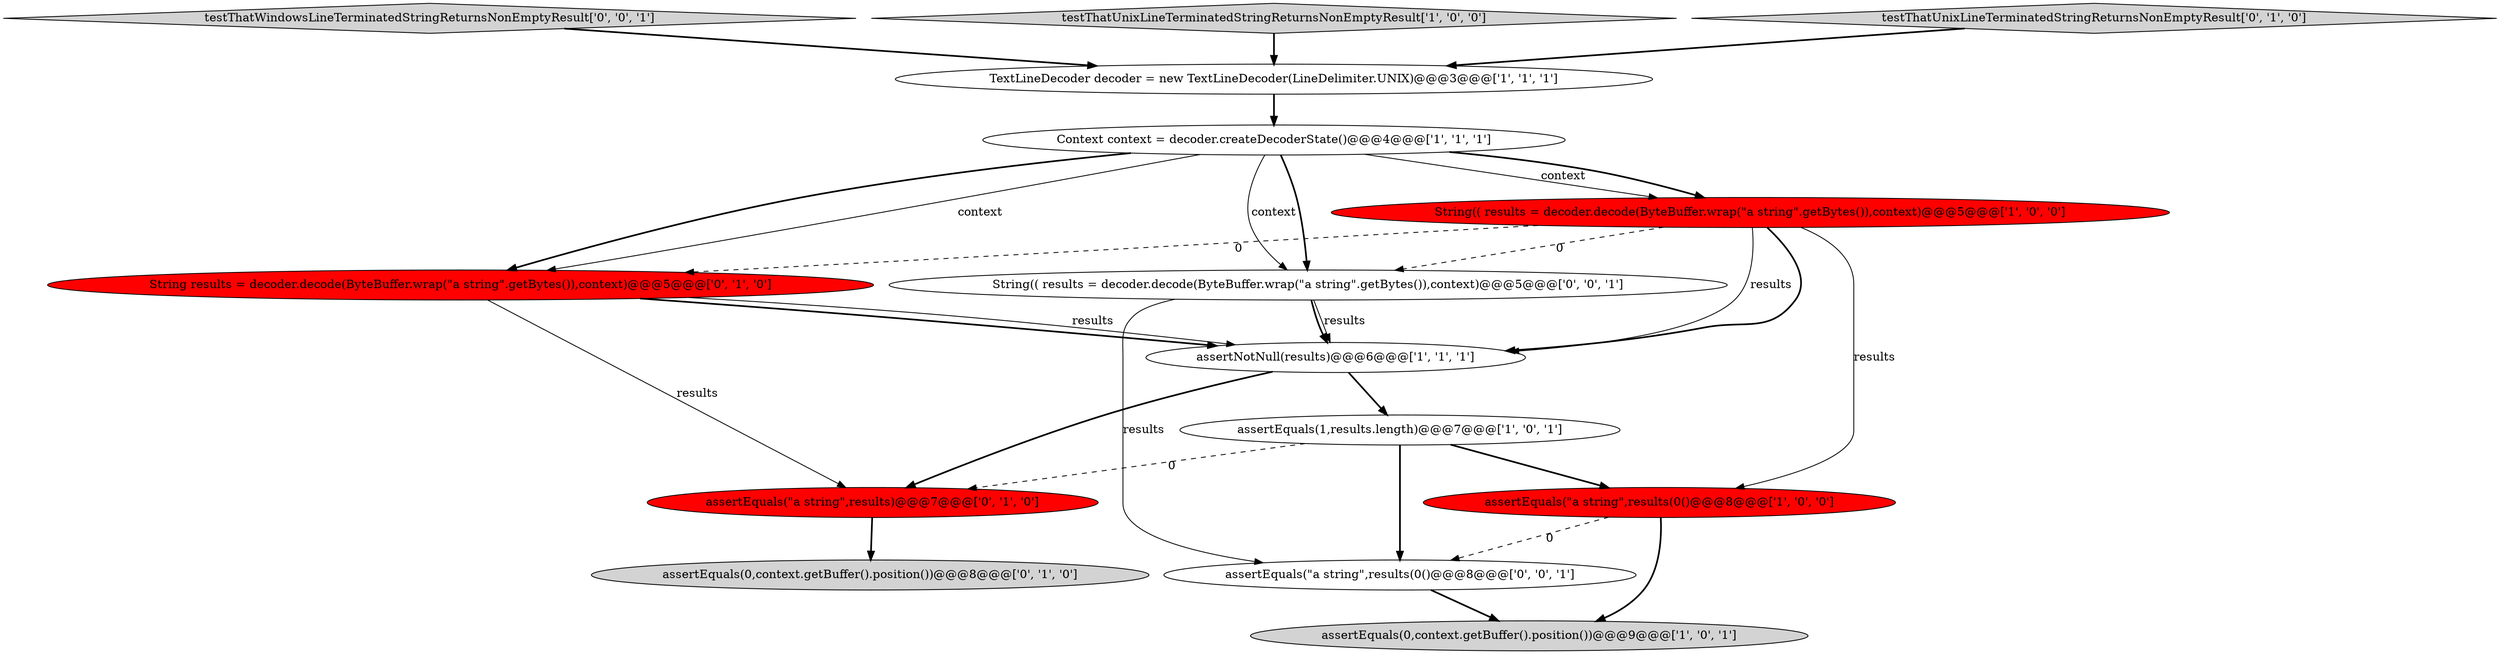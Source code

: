 digraph {
14 [style = filled, label = "testThatWindowsLineTerminatedStringReturnsNonEmptyResult['0', '0', '1']", fillcolor = lightgray, shape = diamond image = "AAA0AAABBB3BBB"];
0 [style = filled, label = "String(( results = decoder.decode(ByteBuffer.wrap(\"a string\".getBytes()),context)@@@5@@@['1', '0', '0']", fillcolor = red, shape = ellipse image = "AAA1AAABBB1BBB"];
11 [style = filled, label = "assertEquals(0,context.getBuffer().position())@@@8@@@['0', '1', '0']", fillcolor = lightgray, shape = ellipse image = "AAA0AAABBB2BBB"];
1 [style = filled, label = "assertEquals(0,context.getBuffer().position())@@@9@@@['1', '0', '1']", fillcolor = lightgray, shape = ellipse image = "AAA0AAABBB1BBB"];
6 [style = filled, label = "assertEquals(1,results.length)@@@7@@@['1', '0', '1']", fillcolor = white, shape = ellipse image = "AAA0AAABBB1BBB"];
2 [style = filled, label = "TextLineDecoder decoder = new TextLineDecoder(LineDelimiter.UNIX)@@@3@@@['1', '1', '1']", fillcolor = white, shape = ellipse image = "AAA0AAABBB1BBB"];
12 [style = filled, label = "String(( results = decoder.decode(ByteBuffer.wrap(\"a string\".getBytes()),context)@@@5@@@['0', '0', '1']", fillcolor = white, shape = ellipse image = "AAA0AAABBB3BBB"];
7 [style = filled, label = "assertEquals(\"a string\",results(0()@@@8@@@['1', '0', '0']", fillcolor = red, shape = ellipse image = "AAA1AAABBB1BBB"];
5 [style = filled, label = "testThatUnixLineTerminatedStringReturnsNonEmptyResult['1', '0', '0']", fillcolor = lightgray, shape = diamond image = "AAA0AAABBB1BBB"];
3 [style = filled, label = "Context context = decoder.createDecoderState()@@@4@@@['1', '1', '1']", fillcolor = white, shape = ellipse image = "AAA0AAABBB1BBB"];
4 [style = filled, label = "assertNotNull(results)@@@6@@@['1', '1', '1']", fillcolor = white, shape = ellipse image = "AAA0AAABBB1BBB"];
13 [style = filled, label = "assertEquals(\"a string\",results(0()@@@8@@@['0', '0', '1']", fillcolor = white, shape = ellipse image = "AAA0AAABBB3BBB"];
8 [style = filled, label = "testThatUnixLineTerminatedStringReturnsNonEmptyResult['0', '1', '0']", fillcolor = lightgray, shape = diamond image = "AAA0AAABBB2BBB"];
10 [style = filled, label = "String results = decoder.decode(ByteBuffer.wrap(\"a string\".getBytes()),context)@@@5@@@['0', '1', '0']", fillcolor = red, shape = ellipse image = "AAA1AAABBB2BBB"];
9 [style = filled, label = "assertEquals(\"a string\",results)@@@7@@@['0', '1', '0']", fillcolor = red, shape = ellipse image = "AAA1AAABBB2BBB"];
3->12 [style = solid, label="context"];
4->9 [style = bold, label=""];
3->0 [style = solid, label="context"];
7->1 [style = bold, label=""];
9->11 [style = bold, label=""];
4->6 [style = bold, label=""];
3->10 [style = solid, label="context"];
2->3 [style = bold, label=""];
6->9 [style = dashed, label="0"];
3->12 [style = bold, label=""];
0->4 [style = solid, label="results"];
0->12 [style = dashed, label="0"];
13->1 [style = bold, label=""];
3->0 [style = bold, label=""];
0->10 [style = dashed, label="0"];
3->10 [style = bold, label=""];
10->9 [style = solid, label="results"];
5->2 [style = bold, label=""];
8->2 [style = bold, label=""];
12->4 [style = bold, label=""];
0->4 [style = bold, label=""];
6->13 [style = bold, label=""];
7->13 [style = dashed, label="0"];
10->4 [style = bold, label=""];
14->2 [style = bold, label=""];
6->7 [style = bold, label=""];
10->4 [style = solid, label="results"];
0->7 [style = solid, label="results"];
12->4 [style = solid, label="results"];
12->13 [style = solid, label="results"];
}
